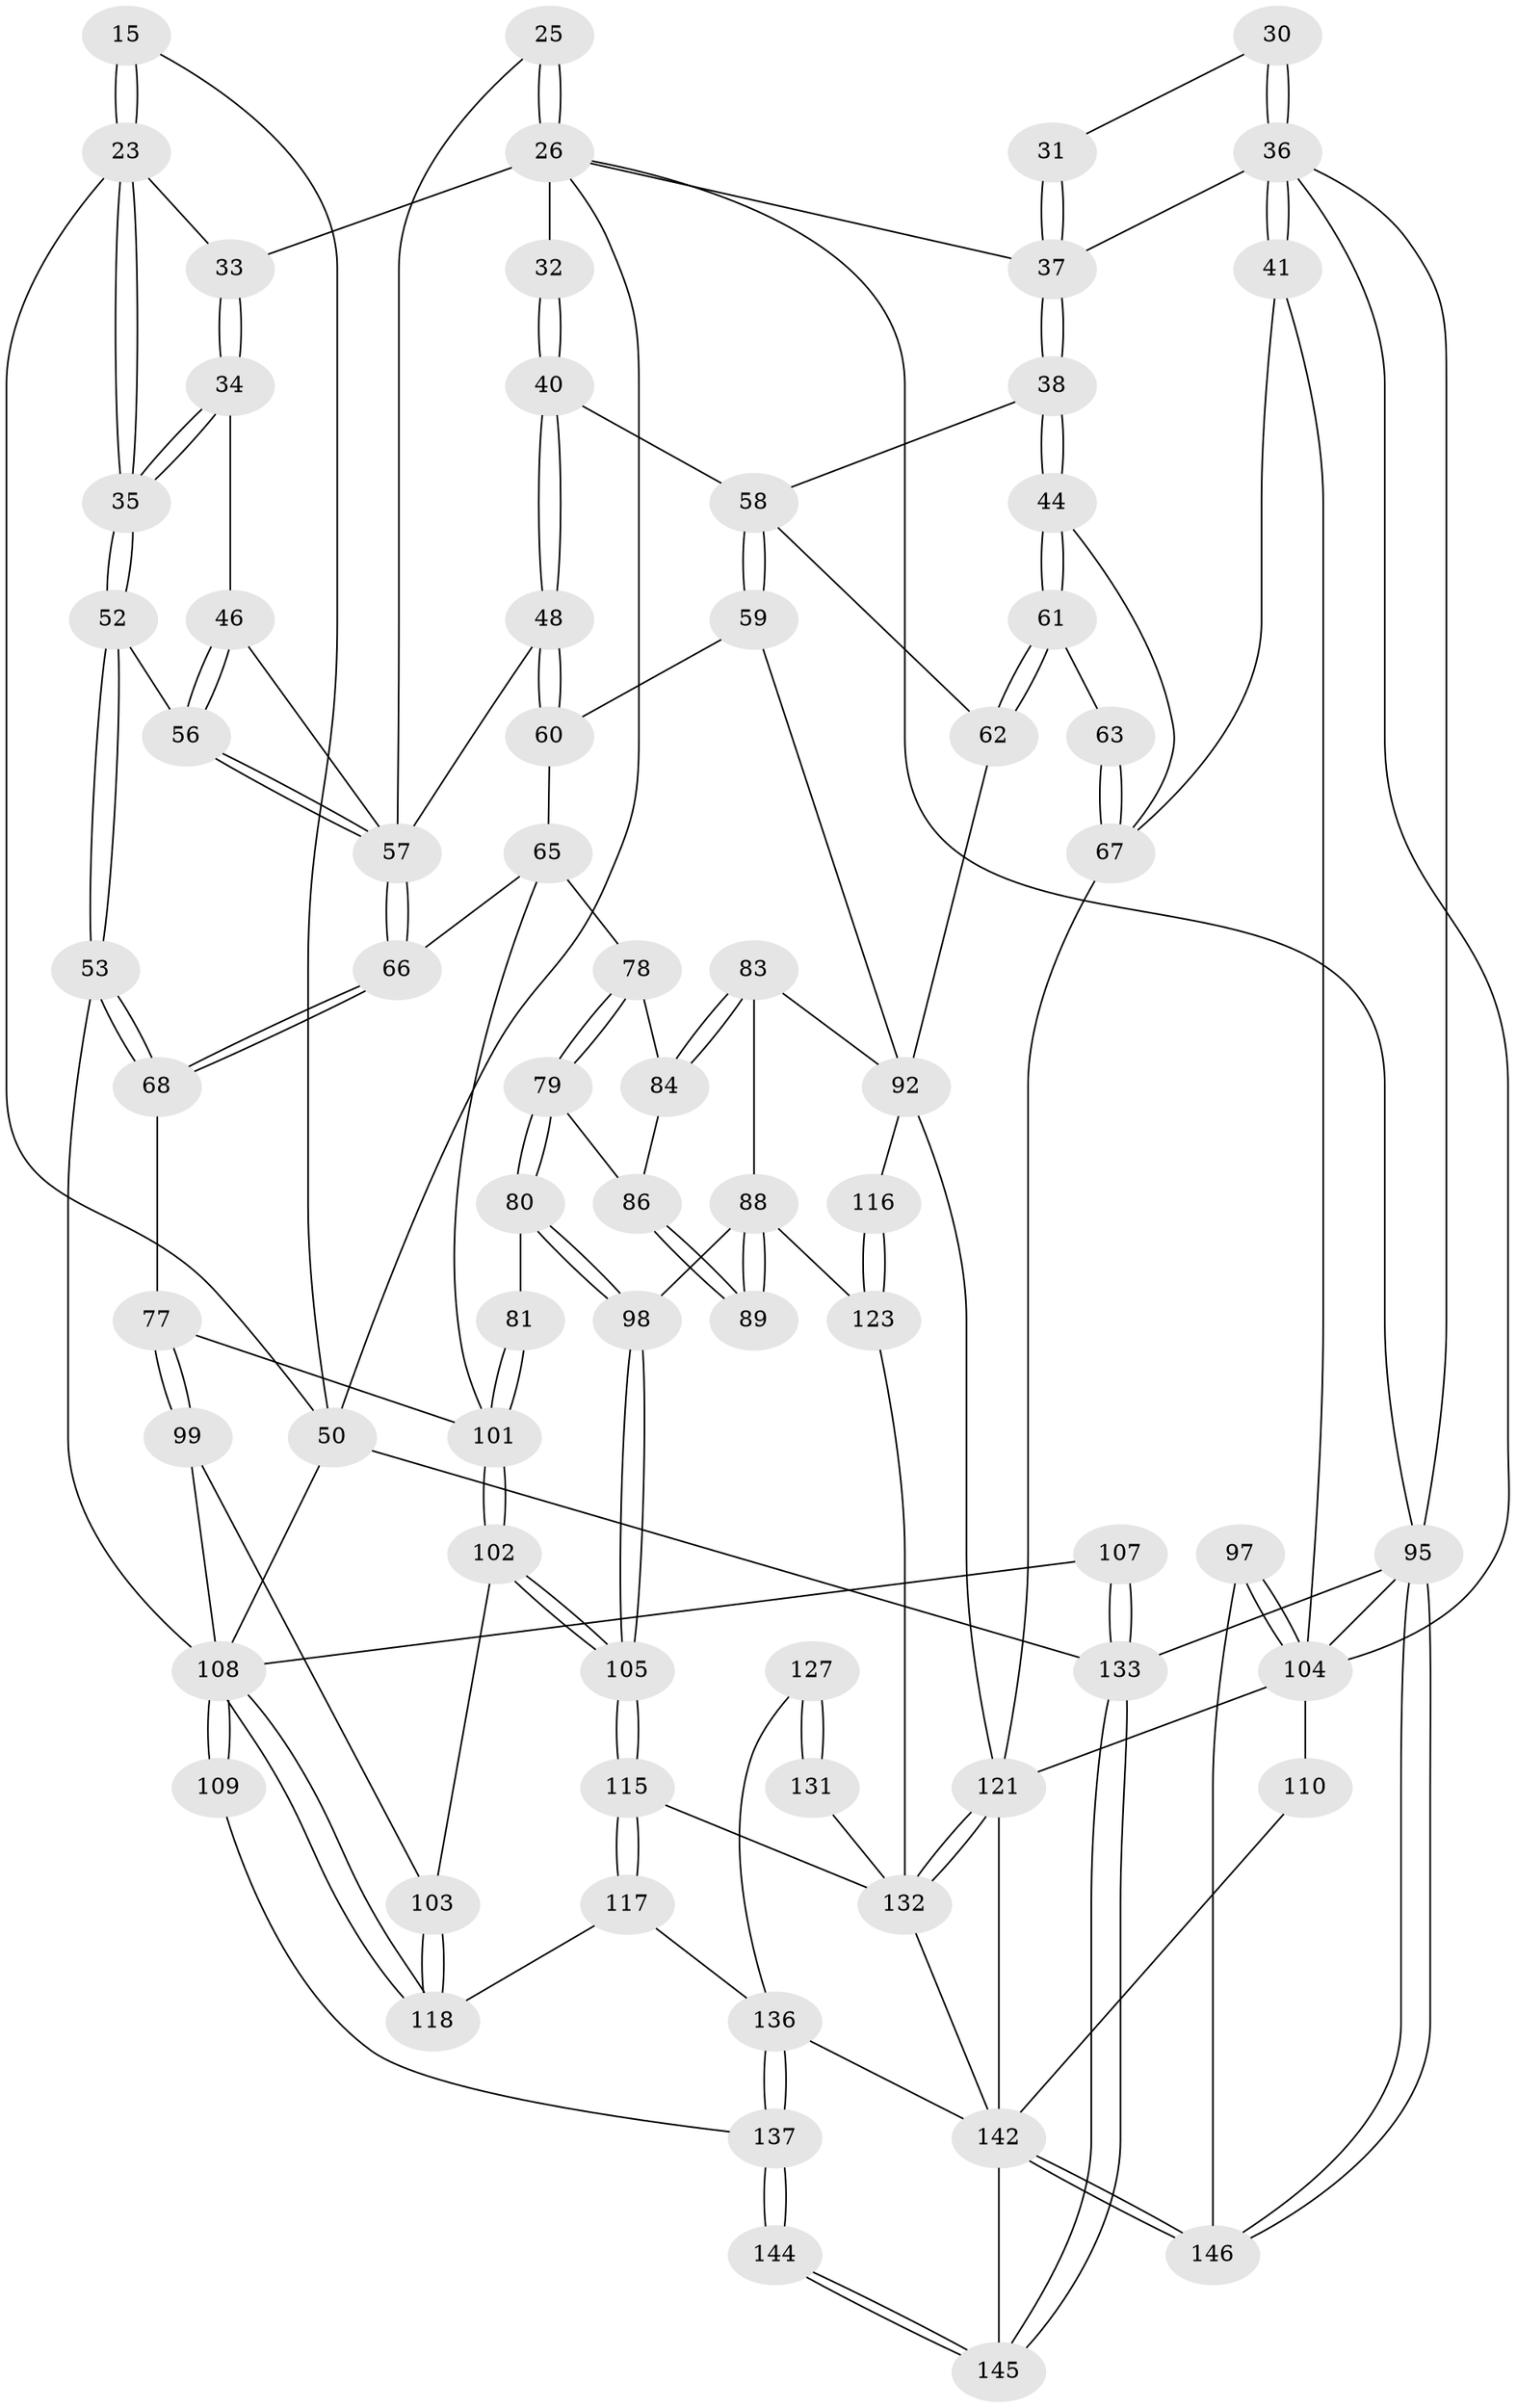 // original degree distribution, {3: 0.0136986301369863, 6: 0.2465753424657534, 5: 0.4794520547945205, 4: 0.2602739726027397}
// Generated by graph-tools (version 1.1) at 2025/00/03/09/25 05:00:47]
// undirected, 73 vertices, 170 edges
graph export_dot {
graph [start="1"]
  node [color=gray90,style=filled];
  15 [pos="+0.2046033429932234+0.27394299226981766"];
  23 [pos="+0.20482701558296137+0.27406158222608906",super="+13+14"];
  25 [pos="+0.46160656224101965+0.2769144504616632"];
  26 [pos="+0.45375868656897406+0.26026312610361807",super="+11+24"];
  30 [pos="+0.878736949995308+0.2509899635408972"];
  31 [pos="+0.8771476019700634+0.25117257911691343"];
  32 [pos="+0.5701625529844938+0.24487967392147847"];
  33 [pos="+0.3625175064588033+0.13134316774527066",super="+12"];
  34 [pos="+0.3233213071214118+0.2618187316328792"];
  35 [pos="+0.2354320658139057+0.2965848427379803"];
  36 [pos="+0.9286763160371805+0.2799741258821016",super="+28"];
  37 [pos="+0.7687318127600927+0.2825186271616358",super="+21+20"];
  38 [pos="+0.7599740328388667+0.3089739722280932"];
  40 [pos="+0.6187668932922986+0.3168793592428305"];
  41 [pos="+0.9814558946133861+0.3688020179348881"];
  44 [pos="+0.7625585725751298+0.31529460373948764"];
  46 [pos="+0.43471065891839883+0.3056743271431467"];
  48 [pos="+0.5283406600062599+0.3958887159617118"];
  50 [pos="+0+0.4284647549019014",super="+16"];
  52 [pos="+0.24821691264086587+0.37827138615798117"];
  53 [pos="+0.1561807983835391+0.5216092684181606"];
  56 [pos="+0.2741529010160304+0.3893940749353932"];
  57 [pos="+0.37900078241866253+0.44180737051797975",super="+49+45"];
  58 [pos="+0.6342190409490089+0.39445087702890647",super="+39"];
  59 [pos="+0.5525259852847428+0.4687633667605837"];
  60 [pos="+0.5386923355742301+0.4653367937777651"];
  61 [pos="+0.710559411471622+0.4467781114327252"];
  62 [pos="+0.6885215567532975+0.4652239964035033"];
  63 [pos="+0.8125344624507492+0.47193330749183005"];
  65 [pos="+0.39155983327404287+0.46060360673975803",super="+64"];
  66 [pos="+0.38078839741543946+0.4478888238951612"];
  67 [pos="+0.8457634940168356+0.5029013474417585",super="+42+43"];
  68 [pos="+0.25105057693076016+0.5582685535310755"];
  77 [pos="+0.26760282065200486+0.5743778448559533"];
  78 [pos="+0.4796657495902334+0.5296542297330137"];
  79 [pos="+0.4302088211986072+0.5984919082235565"];
  80 [pos="+0.4064482099504962+0.6138301975563742"];
  81 [pos="+0.3918264297360375+0.6149430415716195"];
  83 [pos="+0.5931338378467534+0.6144452692127698"];
  84 [pos="+0.513048464395002+0.5657415467230452"];
  86 [pos="+0.46853895135524853+0.6221784676803469",super="+85"];
  88 [pos="+0.5118139464477772+0.6640170165598794",super="+87"];
  89 [pos="+0.5083880224035721+0.6585821408630474"];
  92 [pos="+0.7004443025996939+0.7052068362535898",super="+82+74"];
  95 [pos="+1+1",super="+18"];
  97 [pos="+1+0.5570794801434766"];
  98 [pos="+0.44546778717890356+0.6742798252485837"];
  99 [pos="+0.2573648859249165+0.6998381230100448"];
  101 [pos="+0.3652777106856958+0.6214329618229691",super="+76+75"];
  102 [pos="+0.354067626698301+0.6694708970335504"];
  103 [pos="+0.35163905597569906+0.6721327344993325"];
  104 [pos="+0.9639214618498906+0.6742572972175864",super="+94+70"];
  105 [pos="+0.4322146686393645+0.7378547314934674"];
  107 [pos="+0+1"];
  108 [pos="+0.21218499154587314+0.7912760251145885",super="+100+106"];
  109 [pos="+0.12275743360019399+0.8628387782944588"];
  110 [pos="+0.9175776698441698+0.7289429269310387"];
  115 [pos="+0.4371499191472689+0.7540960312943743"];
  116 [pos="+0.6688751495731267+0.7302818497894364"];
  117 [pos="+0.33434150857804457+0.8072818501375356"];
  118 [pos="+0.3316618569179602+0.8059768308426776"];
  121 [pos="+0.7797131658352554+0.806343786530887",super="+91+90+72"];
  123 [pos="+0.6009043085502759+0.8544115876440306",super="+112+111"];
  127 [pos="+0.3911735749145234+0.8720599891678055"];
  131 [pos="+0.4747082444767551+0.8596490208084565",super="+126"];
  132 [pos="+0.625455816862648+0.9085240521025396",super="+124+130"];
  133 [pos="+0+1",super="+3+51"];
  136 [pos="+0.38831800069129807+0.8805032820483347",super="+129"];
  137 [pos="+0.35426208409646204+0.9733923286587195",super="+134+135"];
  142 [pos="+0.6949931676307379+1",super="+139+140+138+141"];
  144 [pos="+0.3516850228113874+0.9932755417365061"];
  145 [pos="+0.3868813657738262+1"];
  146 [pos="+0.918187751848301+1",super="+143"];
  15 -- 23 [weight=2];
  15 -- 23;
  15 -- 50;
  23 -- 35;
  23 -- 35;
  23 -- 50;
  23 -- 33;
  25 -- 26 [weight=2];
  25 -- 26;
  25 -- 57;
  26 -- 33 [weight=2];
  26 -- 50;
  26 -- 32 [weight=2];
  26 -- 37;
  26 -- 95;
  30 -- 31;
  30 -- 36 [weight=2];
  30 -- 36;
  31 -- 37 [weight=2];
  31 -- 37;
  32 -- 40;
  32 -- 40;
  33 -- 34;
  33 -- 34;
  34 -- 35;
  34 -- 35;
  34 -- 46;
  35 -- 52;
  35 -- 52;
  36 -- 41;
  36 -- 41;
  36 -- 37;
  36 -- 104;
  36 -- 95;
  37 -- 38;
  37 -- 38;
  38 -- 44;
  38 -- 44;
  38 -- 58;
  40 -- 48;
  40 -- 48;
  40 -- 58;
  41 -- 67;
  41 -- 104;
  44 -- 61;
  44 -- 61;
  44 -- 67;
  46 -- 56;
  46 -- 56;
  46 -- 57;
  48 -- 60;
  48 -- 60;
  48 -- 57;
  50 -- 133 [weight=2];
  50 -- 108;
  52 -- 53;
  52 -- 53;
  52 -- 56;
  53 -- 68;
  53 -- 68;
  53 -- 108;
  56 -- 57;
  56 -- 57;
  57 -- 66;
  57 -- 66;
  58 -- 59;
  58 -- 59;
  58 -- 62;
  59 -- 60;
  59 -- 92;
  60 -- 65;
  61 -- 62;
  61 -- 62;
  61 -- 63;
  62 -- 92;
  63 -- 67 [weight=2];
  63 -- 67;
  65 -- 66;
  65 -- 78;
  65 -- 101;
  66 -- 68;
  66 -- 68;
  67 -- 121;
  68 -- 77;
  77 -- 99;
  77 -- 99;
  77 -- 101;
  78 -- 79;
  78 -- 79;
  78 -- 84;
  79 -- 80;
  79 -- 80;
  79 -- 86;
  80 -- 81;
  80 -- 98;
  80 -- 98;
  81 -- 101 [weight=2];
  81 -- 101;
  83 -- 84;
  83 -- 84;
  83 -- 92;
  83 -- 88;
  84 -- 86;
  86 -- 89 [weight=2];
  86 -- 89;
  88 -- 89;
  88 -- 89;
  88 -- 98;
  88 -- 123;
  92 -- 116;
  92 -- 121 [weight=2];
  95 -- 146 [weight=2];
  95 -- 146;
  95 -- 133 [weight=2];
  95 -- 104 [weight=2];
  97 -- 104 [weight=2];
  97 -- 104;
  97 -- 146;
  98 -- 105;
  98 -- 105;
  99 -- 103;
  99 -- 108;
  101 -- 102;
  101 -- 102;
  102 -- 103;
  102 -- 105;
  102 -- 105;
  103 -- 118;
  103 -- 118;
  104 -- 110 [weight=2];
  104 -- 121 [weight=2];
  105 -- 115;
  105 -- 115;
  107 -- 133 [weight=2];
  107 -- 133;
  107 -- 108;
  108 -- 109 [weight=2];
  108 -- 109;
  108 -- 118;
  108 -- 118;
  109 -- 137;
  110 -- 142;
  115 -- 117;
  115 -- 117;
  115 -- 132;
  116 -- 123 [weight=2];
  116 -- 123;
  117 -- 118;
  117 -- 136;
  121 -- 132;
  121 -- 132;
  121 -- 142;
  123 -- 132 [weight=2];
  127 -- 131 [weight=2];
  127 -- 131;
  127 -- 136;
  131 -- 132 [weight=2];
  132 -- 142 [weight=2];
  133 -- 145;
  133 -- 145;
  136 -- 137 [weight=2];
  136 -- 137;
  136 -- 142;
  137 -- 144 [weight=2];
  137 -- 144;
  142 -- 146 [weight=3];
  142 -- 146;
  142 -- 145;
  144 -- 145;
  144 -- 145;
}
